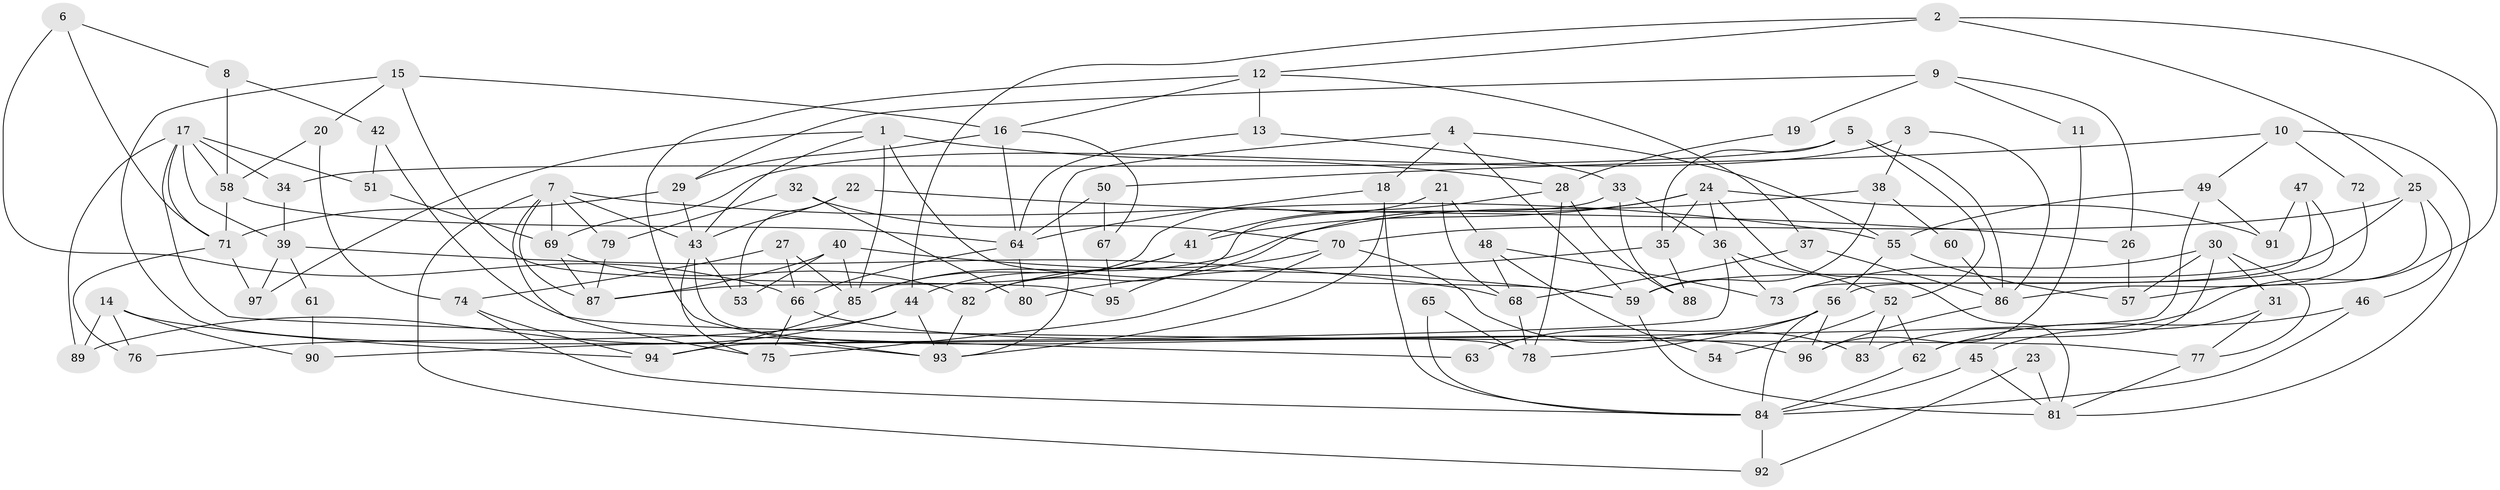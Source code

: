// coarse degree distribution, {8: 0.09375, 7: 0.078125, 3: 0.234375, 6: 0.09375, 10: 0.046875, 5: 0.140625, 4: 0.203125, 2: 0.09375, 9: 0.015625}
// Generated by graph-tools (version 1.1) at 2025/41/03/06/25 10:41:59]
// undirected, 97 vertices, 194 edges
graph export_dot {
graph [start="1"]
  node [color=gray90,style=filled];
  1;
  2;
  3;
  4;
  5;
  6;
  7;
  8;
  9;
  10;
  11;
  12;
  13;
  14;
  15;
  16;
  17;
  18;
  19;
  20;
  21;
  22;
  23;
  24;
  25;
  26;
  27;
  28;
  29;
  30;
  31;
  32;
  33;
  34;
  35;
  36;
  37;
  38;
  39;
  40;
  41;
  42;
  43;
  44;
  45;
  46;
  47;
  48;
  49;
  50;
  51;
  52;
  53;
  54;
  55;
  56;
  57;
  58;
  59;
  60;
  61;
  62;
  63;
  64;
  65;
  66;
  67;
  68;
  69;
  70;
  71;
  72;
  73;
  74;
  75;
  76;
  77;
  78;
  79;
  80;
  81;
  82;
  83;
  84;
  85;
  86;
  87;
  88;
  89;
  90;
  91;
  92;
  93;
  94;
  95;
  96;
  97;
  1 -- 28;
  1 -- 59;
  1 -- 43;
  1 -- 85;
  1 -- 97;
  2 -- 25;
  2 -- 12;
  2 -- 44;
  2 -- 83;
  3 -- 86;
  3 -- 38;
  3 -- 69;
  4 -- 93;
  4 -- 55;
  4 -- 18;
  4 -- 59;
  5 -- 52;
  5 -- 86;
  5 -- 34;
  5 -- 35;
  6 -- 66;
  6 -- 71;
  6 -- 8;
  7 -- 75;
  7 -- 69;
  7 -- 43;
  7 -- 55;
  7 -- 79;
  7 -- 87;
  7 -- 92;
  8 -- 58;
  8 -- 42;
  9 -- 29;
  9 -- 26;
  9 -- 11;
  9 -- 19;
  10 -- 50;
  10 -- 81;
  10 -- 49;
  10 -- 72;
  11 -- 96;
  12 -- 93;
  12 -- 13;
  12 -- 16;
  12 -- 37;
  13 -- 64;
  13 -- 33;
  14 -- 94;
  14 -- 76;
  14 -- 89;
  14 -- 90;
  15 -- 16;
  15 -- 93;
  15 -- 20;
  15 -- 95;
  16 -- 29;
  16 -- 64;
  16 -- 67;
  17 -- 89;
  17 -- 39;
  17 -- 34;
  17 -- 51;
  17 -- 58;
  17 -- 63;
  17 -- 71;
  18 -- 84;
  18 -- 64;
  18 -- 93;
  19 -- 28;
  20 -- 58;
  20 -- 74;
  21 -- 68;
  21 -- 87;
  21 -- 48;
  22 -- 53;
  22 -- 43;
  22 -- 26;
  23 -- 81;
  23 -- 92;
  24 -- 35;
  24 -- 41;
  24 -- 36;
  24 -- 81;
  24 -- 91;
  24 -- 95;
  25 -- 59;
  25 -- 46;
  25 -- 57;
  25 -- 70;
  26 -- 57;
  27 -- 85;
  27 -- 74;
  27 -- 66;
  28 -- 88;
  28 -- 41;
  28 -- 78;
  29 -- 43;
  29 -- 71;
  30 -- 73;
  30 -- 57;
  30 -- 31;
  30 -- 62;
  30 -- 77;
  31 -- 77;
  31 -- 45;
  32 -- 79;
  32 -- 70;
  32 -- 80;
  33 -- 36;
  33 -- 82;
  33 -- 88;
  34 -- 39;
  35 -- 80;
  35 -- 88;
  36 -- 52;
  36 -- 73;
  36 -- 90;
  37 -- 68;
  37 -- 86;
  38 -- 85;
  38 -- 59;
  38 -- 60;
  39 -- 97;
  39 -- 61;
  39 -- 68;
  40 -- 85;
  40 -- 59;
  40 -- 53;
  40 -- 87;
  41 -- 85;
  41 -- 44;
  42 -- 51;
  42 -- 77;
  43 -- 53;
  43 -- 75;
  43 -- 78;
  44 -- 93;
  44 -- 76;
  44 -- 89;
  45 -- 81;
  45 -- 84;
  46 -- 62;
  46 -- 84;
  47 -- 73;
  47 -- 91;
  47 -- 56;
  48 -- 68;
  48 -- 54;
  48 -- 73;
  49 -- 55;
  49 -- 91;
  49 -- 94;
  50 -- 67;
  50 -- 64;
  51 -- 69;
  52 -- 83;
  52 -- 62;
  52 -- 54;
  55 -- 56;
  55 -- 57;
  56 -- 78;
  56 -- 63;
  56 -- 84;
  56 -- 96;
  58 -- 64;
  58 -- 71;
  59 -- 81;
  60 -- 86;
  61 -- 90;
  62 -- 84;
  64 -- 66;
  64 -- 80;
  65 -- 78;
  65 -- 84;
  66 -- 75;
  66 -- 96;
  67 -- 95;
  68 -- 78;
  69 -- 87;
  69 -- 82;
  70 -- 75;
  70 -- 82;
  70 -- 83;
  71 -- 76;
  71 -- 97;
  72 -- 86;
  74 -- 84;
  74 -- 94;
  77 -- 81;
  79 -- 87;
  82 -- 93;
  84 -- 92;
  85 -- 94;
  86 -- 96;
}
